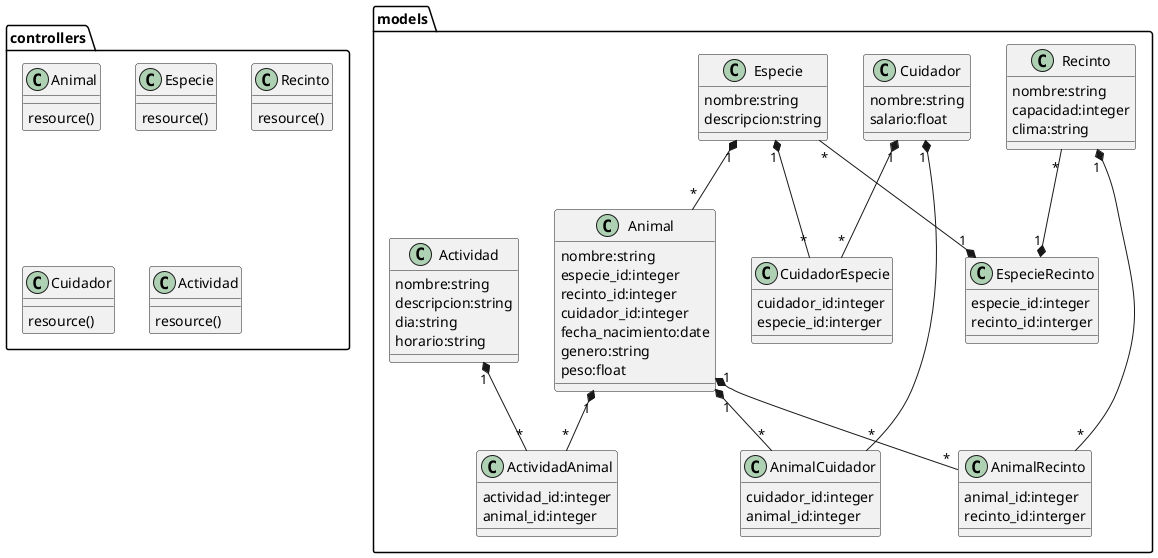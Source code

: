 @startuml 'zoologico'
class models.Animal{
    nombre:string
    especie_id:integer
    recinto_id:integer
    cuidador_id:integer
    fecha_nacimiento:date
    genero:string
    peso:float
}
class models.Especie{
    nombre:string
    descripcion:string
}
class models.Recinto{
    nombre:string
    capacidad:integer
    clima:string
}
class models.Cuidador{
    nombre:string
    salario:float
}

class models.Actividad{
    nombre:string
    descripcion:string
    dia:string
    horario:string
}

class models.ActividadAnimal{
    actividad_id:integer
    animal_id:integer
}

class models.AnimalCuidador{
    cuidador_id:integer
    animal_id:integer
}

class controllers.Animal{
    resource()
}
class controllers.Especie{
    resource()
}
class controllers.Recinto{
    resource()
}
class controllers.Cuidador{
    resource()
}
class controllers.Actividad{
    resource()
}

class models.CuidadorEspecie{
    cuidador_id:integer
    especie_id:interger
}
class models.AnimalRecinto{
    animal_id:integer
    recinto_id:interger
}

class models.EspecieRecinto{
    especie_id:integer
    recinto_id:interger
}

models.Animal"1"*-- "*" models.AnimalCuidador
models.Cuidador"1"*-- "*" models.AnimalCuidador
models.Especie"1"*--"*" models.Animal
models.Especie"*"--*"1" models.EspecieRecinto
models.Recinto"*"--*"1" models.EspecieRecinto
models.Especie"1"*--"*" models.CuidadorEspecie
models.Cuidador"1"*--"*" models.CuidadorEspecie
models.Animal"1"*--"*" models.AnimalRecinto
models.Recinto"1"*--"*" models.AnimalRecinto

models.Animal"1"*--"*" models.ActividadAnimal

models.Actividad"1"*--"*" models.ActividadAnimal
@enduml